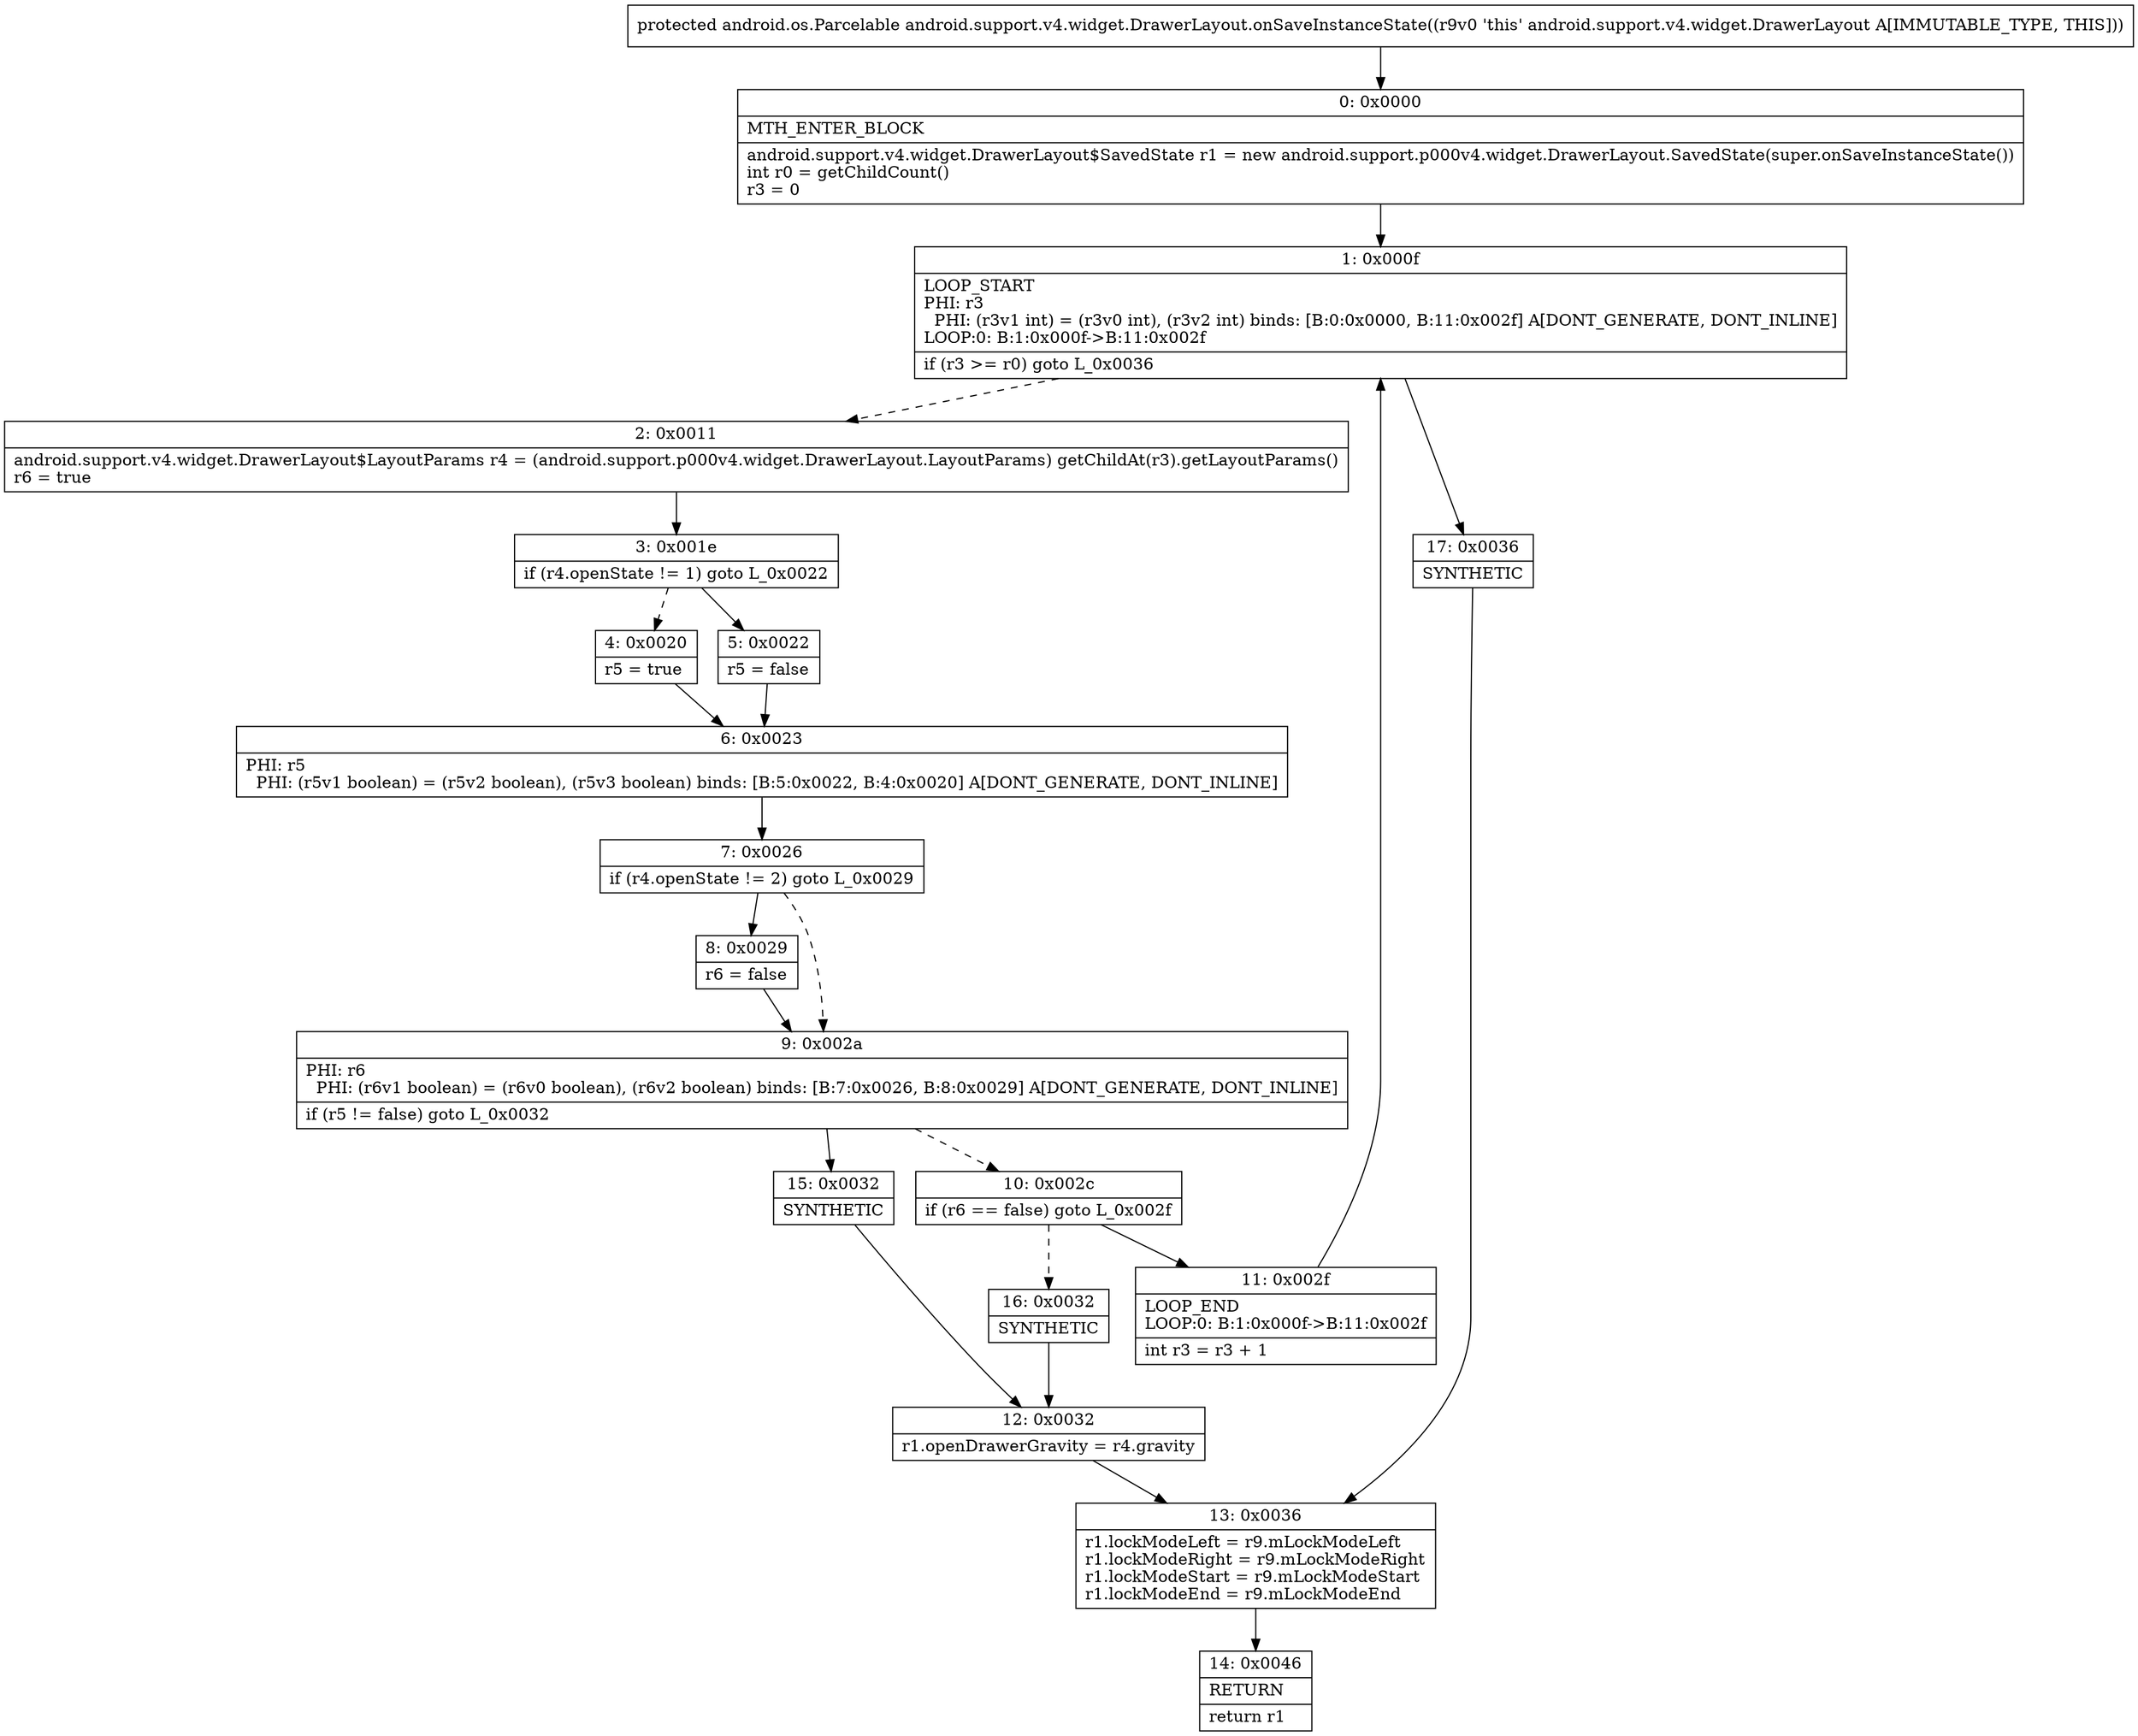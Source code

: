 digraph "CFG forandroid.support.v4.widget.DrawerLayout.onSaveInstanceState()Landroid\/os\/Parcelable;" {
Node_0 [shape=record,label="{0\:\ 0x0000|MTH_ENTER_BLOCK\l|android.support.v4.widget.DrawerLayout$SavedState r1 = new android.support.p000v4.widget.DrawerLayout.SavedState(super.onSaveInstanceState())\lint r0 = getChildCount()\lr3 = 0\l}"];
Node_1 [shape=record,label="{1\:\ 0x000f|LOOP_START\lPHI: r3 \l  PHI: (r3v1 int) = (r3v0 int), (r3v2 int) binds: [B:0:0x0000, B:11:0x002f] A[DONT_GENERATE, DONT_INLINE]\lLOOP:0: B:1:0x000f\-\>B:11:0x002f\l|if (r3 \>= r0) goto L_0x0036\l}"];
Node_2 [shape=record,label="{2\:\ 0x0011|android.support.v4.widget.DrawerLayout$LayoutParams r4 = (android.support.p000v4.widget.DrawerLayout.LayoutParams) getChildAt(r3).getLayoutParams()\lr6 = true\l}"];
Node_3 [shape=record,label="{3\:\ 0x001e|if (r4.openState != 1) goto L_0x0022\l}"];
Node_4 [shape=record,label="{4\:\ 0x0020|r5 = true\l}"];
Node_5 [shape=record,label="{5\:\ 0x0022|r5 = false\l}"];
Node_6 [shape=record,label="{6\:\ 0x0023|PHI: r5 \l  PHI: (r5v1 boolean) = (r5v2 boolean), (r5v3 boolean) binds: [B:5:0x0022, B:4:0x0020] A[DONT_GENERATE, DONT_INLINE]\l}"];
Node_7 [shape=record,label="{7\:\ 0x0026|if (r4.openState != 2) goto L_0x0029\l}"];
Node_8 [shape=record,label="{8\:\ 0x0029|r6 = false\l}"];
Node_9 [shape=record,label="{9\:\ 0x002a|PHI: r6 \l  PHI: (r6v1 boolean) = (r6v0 boolean), (r6v2 boolean) binds: [B:7:0x0026, B:8:0x0029] A[DONT_GENERATE, DONT_INLINE]\l|if (r5 != false) goto L_0x0032\l}"];
Node_10 [shape=record,label="{10\:\ 0x002c|if (r6 == false) goto L_0x002f\l}"];
Node_11 [shape=record,label="{11\:\ 0x002f|LOOP_END\lLOOP:0: B:1:0x000f\-\>B:11:0x002f\l|int r3 = r3 + 1\l}"];
Node_12 [shape=record,label="{12\:\ 0x0032|r1.openDrawerGravity = r4.gravity\l}"];
Node_13 [shape=record,label="{13\:\ 0x0036|r1.lockModeLeft = r9.mLockModeLeft\lr1.lockModeRight = r9.mLockModeRight\lr1.lockModeStart = r9.mLockModeStart\lr1.lockModeEnd = r9.mLockModeEnd\l}"];
Node_14 [shape=record,label="{14\:\ 0x0046|RETURN\l|return r1\l}"];
Node_15 [shape=record,label="{15\:\ 0x0032|SYNTHETIC\l}"];
Node_16 [shape=record,label="{16\:\ 0x0032|SYNTHETIC\l}"];
Node_17 [shape=record,label="{17\:\ 0x0036|SYNTHETIC\l}"];
MethodNode[shape=record,label="{protected android.os.Parcelable android.support.v4.widget.DrawerLayout.onSaveInstanceState((r9v0 'this' android.support.v4.widget.DrawerLayout A[IMMUTABLE_TYPE, THIS])) }"];
MethodNode -> Node_0;
Node_0 -> Node_1;
Node_1 -> Node_2[style=dashed];
Node_1 -> Node_17;
Node_2 -> Node_3;
Node_3 -> Node_4[style=dashed];
Node_3 -> Node_5;
Node_4 -> Node_6;
Node_5 -> Node_6;
Node_6 -> Node_7;
Node_7 -> Node_8;
Node_7 -> Node_9[style=dashed];
Node_8 -> Node_9;
Node_9 -> Node_10[style=dashed];
Node_9 -> Node_15;
Node_10 -> Node_11;
Node_10 -> Node_16[style=dashed];
Node_11 -> Node_1;
Node_12 -> Node_13;
Node_13 -> Node_14;
Node_15 -> Node_12;
Node_16 -> Node_12;
Node_17 -> Node_13;
}

